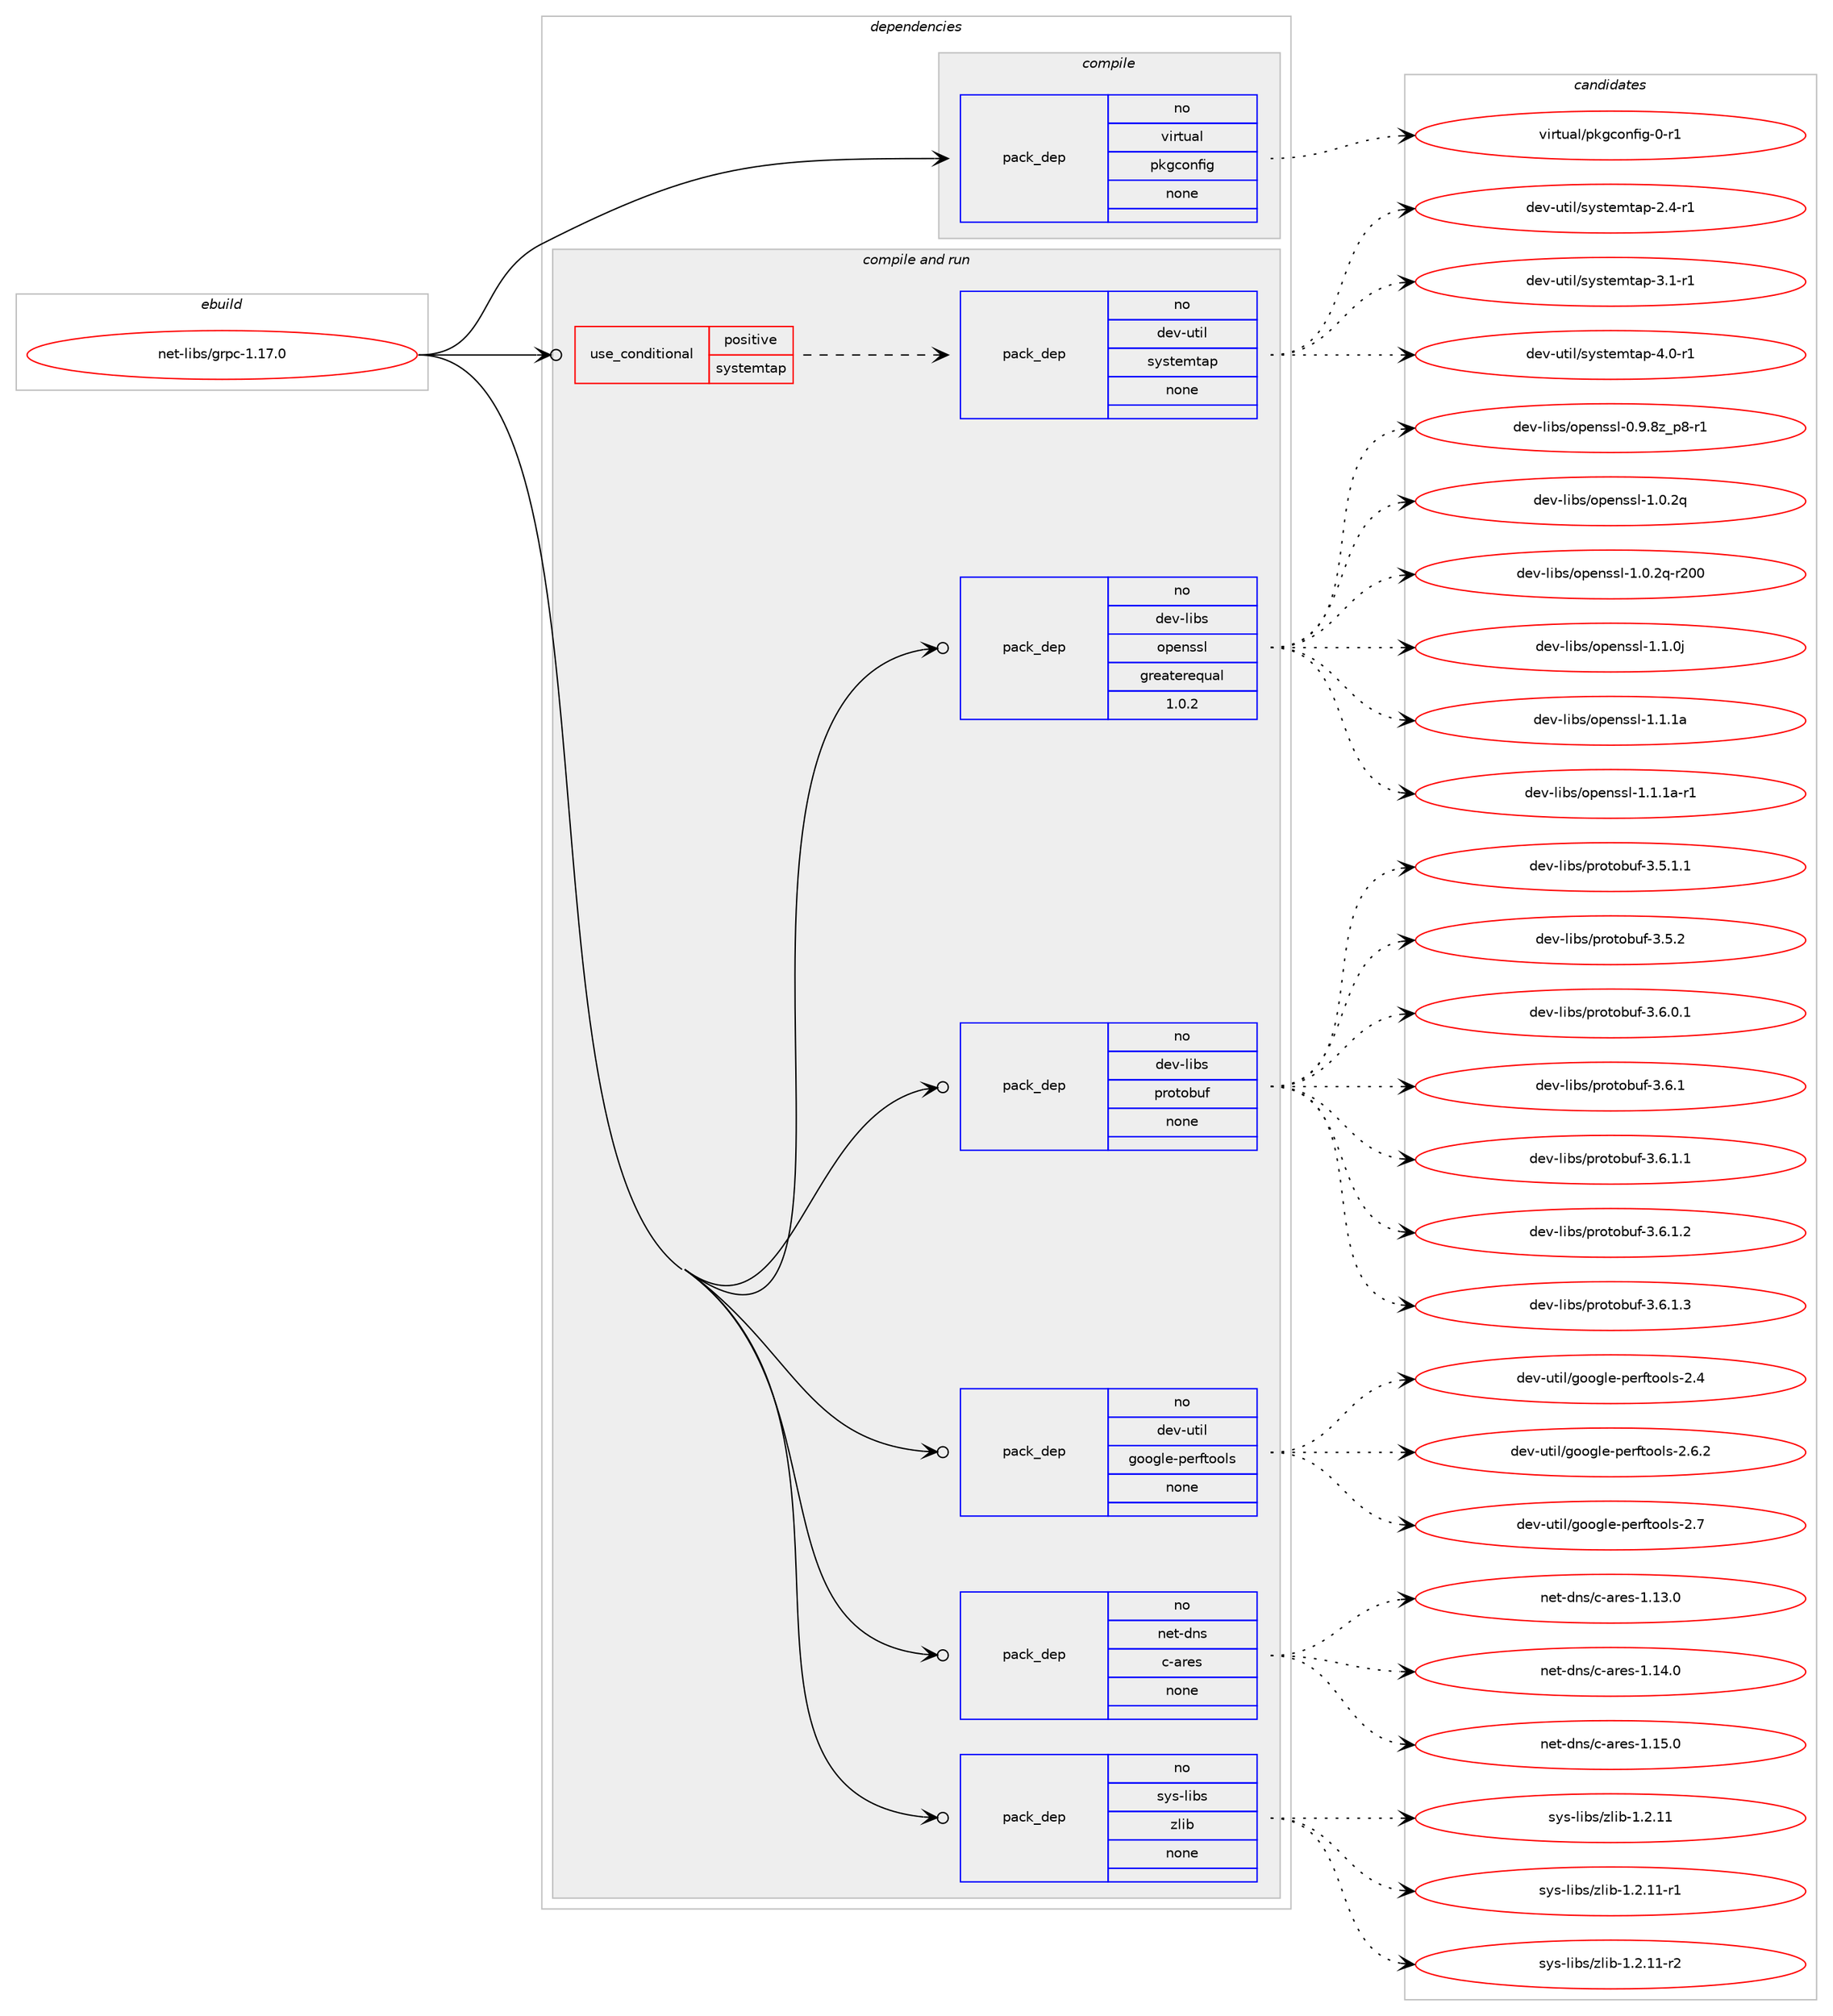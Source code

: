 digraph prolog {

# *************
# Graph options
# *************

newrank=true;
concentrate=true;
compound=true;
graph [rankdir=LR,fontname=Helvetica,fontsize=10,ranksep=1.5];#, ranksep=2.5, nodesep=0.2];
edge  [arrowhead=vee];
node  [fontname=Helvetica,fontsize=10];

# **********
# The ebuild
# **********

subgraph cluster_leftcol {
color=gray;
rank=same;
label=<<i>ebuild</i>>;
id [label="net-libs/grpc-1.17.0", color=red, width=4, href="../net-libs/grpc-1.17.0.svg"];
}

# ****************
# The dependencies
# ****************

subgraph cluster_midcol {
color=gray;
label=<<i>dependencies</i>>;
subgraph cluster_compile {
fillcolor="#eeeeee";
style=filled;
label=<<i>compile</i>>;
subgraph pack3238 {
dependency4027 [label=<<TABLE BORDER="0" CELLBORDER="1" CELLSPACING="0" CELLPADDING="4" WIDTH="220"><TR><TD ROWSPAN="6" CELLPADDING="30">pack_dep</TD></TR><TR><TD WIDTH="110">no</TD></TR><TR><TD>virtual</TD></TR><TR><TD>pkgconfig</TD></TR><TR><TD>none</TD></TR><TR><TD></TD></TR></TABLE>>, shape=none, color=blue];
}
id:e -> dependency4027:w [weight=20,style="solid",arrowhead="vee"];
}
subgraph cluster_compileandrun {
fillcolor="#eeeeee";
style=filled;
label=<<i>compile and run</i>>;
subgraph cond677 {
dependency4028 [label=<<TABLE BORDER="0" CELLBORDER="1" CELLSPACING="0" CELLPADDING="4"><TR><TD ROWSPAN="3" CELLPADDING="10">use_conditional</TD></TR><TR><TD>positive</TD></TR><TR><TD>systemtap</TD></TR></TABLE>>, shape=none, color=red];
subgraph pack3239 {
dependency4029 [label=<<TABLE BORDER="0" CELLBORDER="1" CELLSPACING="0" CELLPADDING="4" WIDTH="220"><TR><TD ROWSPAN="6" CELLPADDING="30">pack_dep</TD></TR><TR><TD WIDTH="110">no</TD></TR><TR><TD>dev-util</TD></TR><TR><TD>systemtap</TD></TR><TR><TD>none</TD></TR><TR><TD></TD></TR></TABLE>>, shape=none, color=blue];
}
dependency4028:e -> dependency4029:w [weight=20,style="dashed",arrowhead="vee"];
}
id:e -> dependency4028:w [weight=20,style="solid",arrowhead="odotvee"];
subgraph pack3240 {
dependency4030 [label=<<TABLE BORDER="0" CELLBORDER="1" CELLSPACING="0" CELLPADDING="4" WIDTH="220"><TR><TD ROWSPAN="6" CELLPADDING="30">pack_dep</TD></TR><TR><TD WIDTH="110">no</TD></TR><TR><TD>dev-libs</TD></TR><TR><TD>openssl</TD></TR><TR><TD>greaterequal</TD></TR><TR><TD>1.0.2</TD></TR></TABLE>>, shape=none, color=blue];
}
id:e -> dependency4030:w [weight=20,style="solid",arrowhead="odotvee"];
subgraph pack3241 {
dependency4031 [label=<<TABLE BORDER="0" CELLBORDER="1" CELLSPACING="0" CELLPADDING="4" WIDTH="220"><TR><TD ROWSPAN="6" CELLPADDING="30">pack_dep</TD></TR><TR><TD WIDTH="110">no</TD></TR><TR><TD>dev-libs</TD></TR><TR><TD>protobuf</TD></TR><TR><TD>none</TD></TR><TR><TD></TD></TR></TABLE>>, shape=none, color=blue];
}
id:e -> dependency4031:w [weight=20,style="solid",arrowhead="odotvee"];
subgraph pack3242 {
dependency4032 [label=<<TABLE BORDER="0" CELLBORDER="1" CELLSPACING="0" CELLPADDING="4" WIDTH="220"><TR><TD ROWSPAN="6" CELLPADDING="30">pack_dep</TD></TR><TR><TD WIDTH="110">no</TD></TR><TR><TD>dev-util</TD></TR><TR><TD>google-perftools</TD></TR><TR><TD>none</TD></TR><TR><TD></TD></TR></TABLE>>, shape=none, color=blue];
}
id:e -> dependency4032:w [weight=20,style="solid",arrowhead="odotvee"];
subgraph pack3243 {
dependency4033 [label=<<TABLE BORDER="0" CELLBORDER="1" CELLSPACING="0" CELLPADDING="4" WIDTH="220"><TR><TD ROWSPAN="6" CELLPADDING="30">pack_dep</TD></TR><TR><TD WIDTH="110">no</TD></TR><TR><TD>net-dns</TD></TR><TR><TD>c-ares</TD></TR><TR><TD>none</TD></TR><TR><TD></TD></TR></TABLE>>, shape=none, color=blue];
}
id:e -> dependency4033:w [weight=20,style="solid",arrowhead="odotvee"];
subgraph pack3244 {
dependency4034 [label=<<TABLE BORDER="0" CELLBORDER="1" CELLSPACING="0" CELLPADDING="4" WIDTH="220"><TR><TD ROWSPAN="6" CELLPADDING="30">pack_dep</TD></TR><TR><TD WIDTH="110">no</TD></TR><TR><TD>sys-libs</TD></TR><TR><TD>zlib</TD></TR><TR><TD>none</TD></TR><TR><TD></TD></TR></TABLE>>, shape=none, color=blue];
}
id:e -> dependency4034:w [weight=20,style="solid",arrowhead="odotvee"];
}
subgraph cluster_run {
fillcolor="#eeeeee";
style=filled;
label=<<i>run</i>>;
}
}

# **************
# The candidates
# **************

subgraph cluster_choices {
rank=same;
color=gray;
label=<<i>candidates</i>>;

subgraph choice3238 {
color=black;
nodesep=1;
choice11810511411611797108471121071039911111010210510345484511449 [label="virtual/pkgconfig-0-r1", color=red, width=4,href="../virtual/pkgconfig-0-r1.svg"];
dependency4027:e -> choice11810511411611797108471121071039911111010210510345484511449:w [style=dotted,weight="100"];
}
subgraph choice3239 {
color=black;
nodesep=1;
choice100101118451171161051084711512111511610110911697112455046524511449 [label="dev-util/systemtap-2.4-r1", color=red, width=4,href="../dev-util/systemtap-2.4-r1.svg"];
choice100101118451171161051084711512111511610110911697112455146494511449 [label="dev-util/systemtap-3.1-r1", color=red, width=4,href="../dev-util/systemtap-3.1-r1.svg"];
choice100101118451171161051084711512111511610110911697112455246484511449 [label="dev-util/systemtap-4.0-r1", color=red, width=4,href="../dev-util/systemtap-4.0-r1.svg"];
dependency4029:e -> choice100101118451171161051084711512111511610110911697112455046524511449:w [style=dotted,weight="100"];
dependency4029:e -> choice100101118451171161051084711512111511610110911697112455146494511449:w [style=dotted,weight="100"];
dependency4029:e -> choice100101118451171161051084711512111511610110911697112455246484511449:w [style=dotted,weight="100"];
}
subgraph choice3240 {
color=black;
nodesep=1;
choice10010111845108105981154711111210111011511510845484657465612295112564511449 [label="dev-libs/openssl-0.9.8z_p8-r1", color=red, width=4,href="../dev-libs/openssl-0.9.8z_p8-r1.svg"];
choice100101118451081059811547111112101110115115108454946484650113 [label="dev-libs/openssl-1.0.2q", color=red, width=4,href="../dev-libs/openssl-1.0.2q.svg"];
choice10010111845108105981154711111210111011511510845494648465011345114504848 [label="dev-libs/openssl-1.0.2q-r200", color=red, width=4,href="../dev-libs/openssl-1.0.2q-r200.svg"];
choice100101118451081059811547111112101110115115108454946494648106 [label="dev-libs/openssl-1.1.0j", color=red, width=4,href="../dev-libs/openssl-1.1.0j.svg"];
choice10010111845108105981154711111210111011511510845494649464997 [label="dev-libs/openssl-1.1.1a", color=red, width=4,href="../dev-libs/openssl-1.1.1a.svg"];
choice100101118451081059811547111112101110115115108454946494649974511449 [label="dev-libs/openssl-1.1.1a-r1", color=red, width=4,href="../dev-libs/openssl-1.1.1a-r1.svg"];
dependency4030:e -> choice10010111845108105981154711111210111011511510845484657465612295112564511449:w [style=dotted,weight="100"];
dependency4030:e -> choice100101118451081059811547111112101110115115108454946484650113:w [style=dotted,weight="100"];
dependency4030:e -> choice10010111845108105981154711111210111011511510845494648465011345114504848:w [style=dotted,weight="100"];
dependency4030:e -> choice100101118451081059811547111112101110115115108454946494648106:w [style=dotted,weight="100"];
dependency4030:e -> choice10010111845108105981154711111210111011511510845494649464997:w [style=dotted,weight="100"];
dependency4030:e -> choice100101118451081059811547111112101110115115108454946494649974511449:w [style=dotted,weight="100"];
}
subgraph choice3241 {
color=black;
nodesep=1;
choice100101118451081059811547112114111116111981171024551465346494649 [label="dev-libs/protobuf-3.5.1.1", color=red, width=4,href="../dev-libs/protobuf-3.5.1.1.svg"];
choice10010111845108105981154711211411111611198117102455146534650 [label="dev-libs/protobuf-3.5.2", color=red, width=4,href="../dev-libs/protobuf-3.5.2.svg"];
choice100101118451081059811547112114111116111981171024551465446484649 [label="dev-libs/protobuf-3.6.0.1", color=red, width=4,href="../dev-libs/protobuf-3.6.0.1.svg"];
choice10010111845108105981154711211411111611198117102455146544649 [label="dev-libs/protobuf-3.6.1", color=red, width=4,href="../dev-libs/protobuf-3.6.1.svg"];
choice100101118451081059811547112114111116111981171024551465446494649 [label="dev-libs/protobuf-3.6.1.1", color=red, width=4,href="../dev-libs/protobuf-3.6.1.1.svg"];
choice100101118451081059811547112114111116111981171024551465446494650 [label="dev-libs/protobuf-3.6.1.2", color=red, width=4,href="../dev-libs/protobuf-3.6.1.2.svg"];
choice100101118451081059811547112114111116111981171024551465446494651 [label="dev-libs/protobuf-3.6.1.3", color=red, width=4,href="../dev-libs/protobuf-3.6.1.3.svg"];
dependency4031:e -> choice100101118451081059811547112114111116111981171024551465346494649:w [style=dotted,weight="100"];
dependency4031:e -> choice10010111845108105981154711211411111611198117102455146534650:w [style=dotted,weight="100"];
dependency4031:e -> choice100101118451081059811547112114111116111981171024551465446484649:w [style=dotted,weight="100"];
dependency4031:e -> choice10010111845108105981154711211411111611198117102455146544649:w [style=dotted,weight="100"];
dependency4031:e -> choice100101118451081059811547112114111116111981171024551465446494649:w [style=dotted,weight="100"];
dependency4031:e -> choice100101118451081059811547112114111116111981171024551465446494650:w [style=dotted,weight="100"];
dependency4031:e -> choice100101118451081059811547112114111116111981171024551465446494651:w [style=dotted,weight="100"];
}
subgraph choice3242 {
color=black;
nodesep=1;
choice10010111845117116105108471031111111031081014511210111410211611111110811545504652 [label="dev-util/google-perftools-2.4", color=red, width=4,href="../dev-util/google-perftools-2.4.svg"];
choice100101118451171161051084710311111110310810145112101114102116111111108115455046544650 [label="dev-util/google-perftools-2.6.2", color=red, width=4,href="../dev-util/google-perftools-2.6.2.svg"];
choice10010111845117116105108471031111111031081014511210111410211611111110811545504655 [label="dev-util/google-perftools-2.7", color=red, width=4,href="../dev-util/google-perftools-2.7.svg"];
dependency4032:e -> choice10010111845117116105108471031111111031081014511210111410211611111110811545504652:w [style=dotted,weight="100"];
dependency4032:e -> choice100101118451171161051084710311111110310810145112101114102116111111108115455046544650:w [style=dotted,weight="100"];
dependency4032:e -> choice10010111845117116105108471031111111031081014511210111410211611111110811545504655:w [style=dotted,weight="100"];
}
subgraph choice3243 {
color=black;
nodesep=1;
choice110101116451001101154799459711410111545494649514648 [label="net-dns/c-ares-1.13.0", color=red, width=4,href="../net-dns/c-ares-1.13.0.svg"];
choice110101116451001101154799459711410111545494649524648 [label="net-dns/c-ares-1.14.0", color=red, width=4,href="../net-dns/c-ares-1.14.0.svg"];
choice110101116451001101154799459711410111545494649534648 [label="net-dns/c-ares-1.15.0", color=red, width=4,href="../net-dns/c-ares-1.15.0.svg"];
dependency4033:e -> choice110101116451001101154799459711410111545494649514648:w [style=dotted,weight="100"];
dependency4033:e -> choice110101116451001101154799459711410111545494649524648:w [style=dotted,weight="100"];
dependency4033:e -> choice110101116451001101154799459711410111545494649534648:w [style=dotted,weight="100"];
}
subgraph choice3244 {
color=black;
nodesep=1;
choice1151211154510810598115471221081059845494650464949 [label="sys-libs/zlib-1.2.11", color=red, width=4,href="../sys-libs/zlib-1.2.11.svg"];
choice11512111545108105981154712210810598454946504649494511449 [label="sys-libs/zlib-1.2.11-r1", color=red, width=4,href="../sys-libs/zlib-1.2.11-r1.svg"];
choice11512111545108105981154712210810598454946504649494511450 [label="sys-libs/zlib-1.2.11-r2", color=red, width=4,href="../sys-libs/zlib-1.2.11-r2.svg"];
dependency4034:e -> choice1151211154510810598115471221081059845494650464949:w [style=dotted,weight="100"];
dependency4034:e -> choice11512111545108105981154712210810598454946504649494511449:w [style=dotted,weight="100"];
dependency4034:e -> choice11512111545108105981154712210810598454946504649494511450:w [style=dotted,weight="100"];
}
}

}
